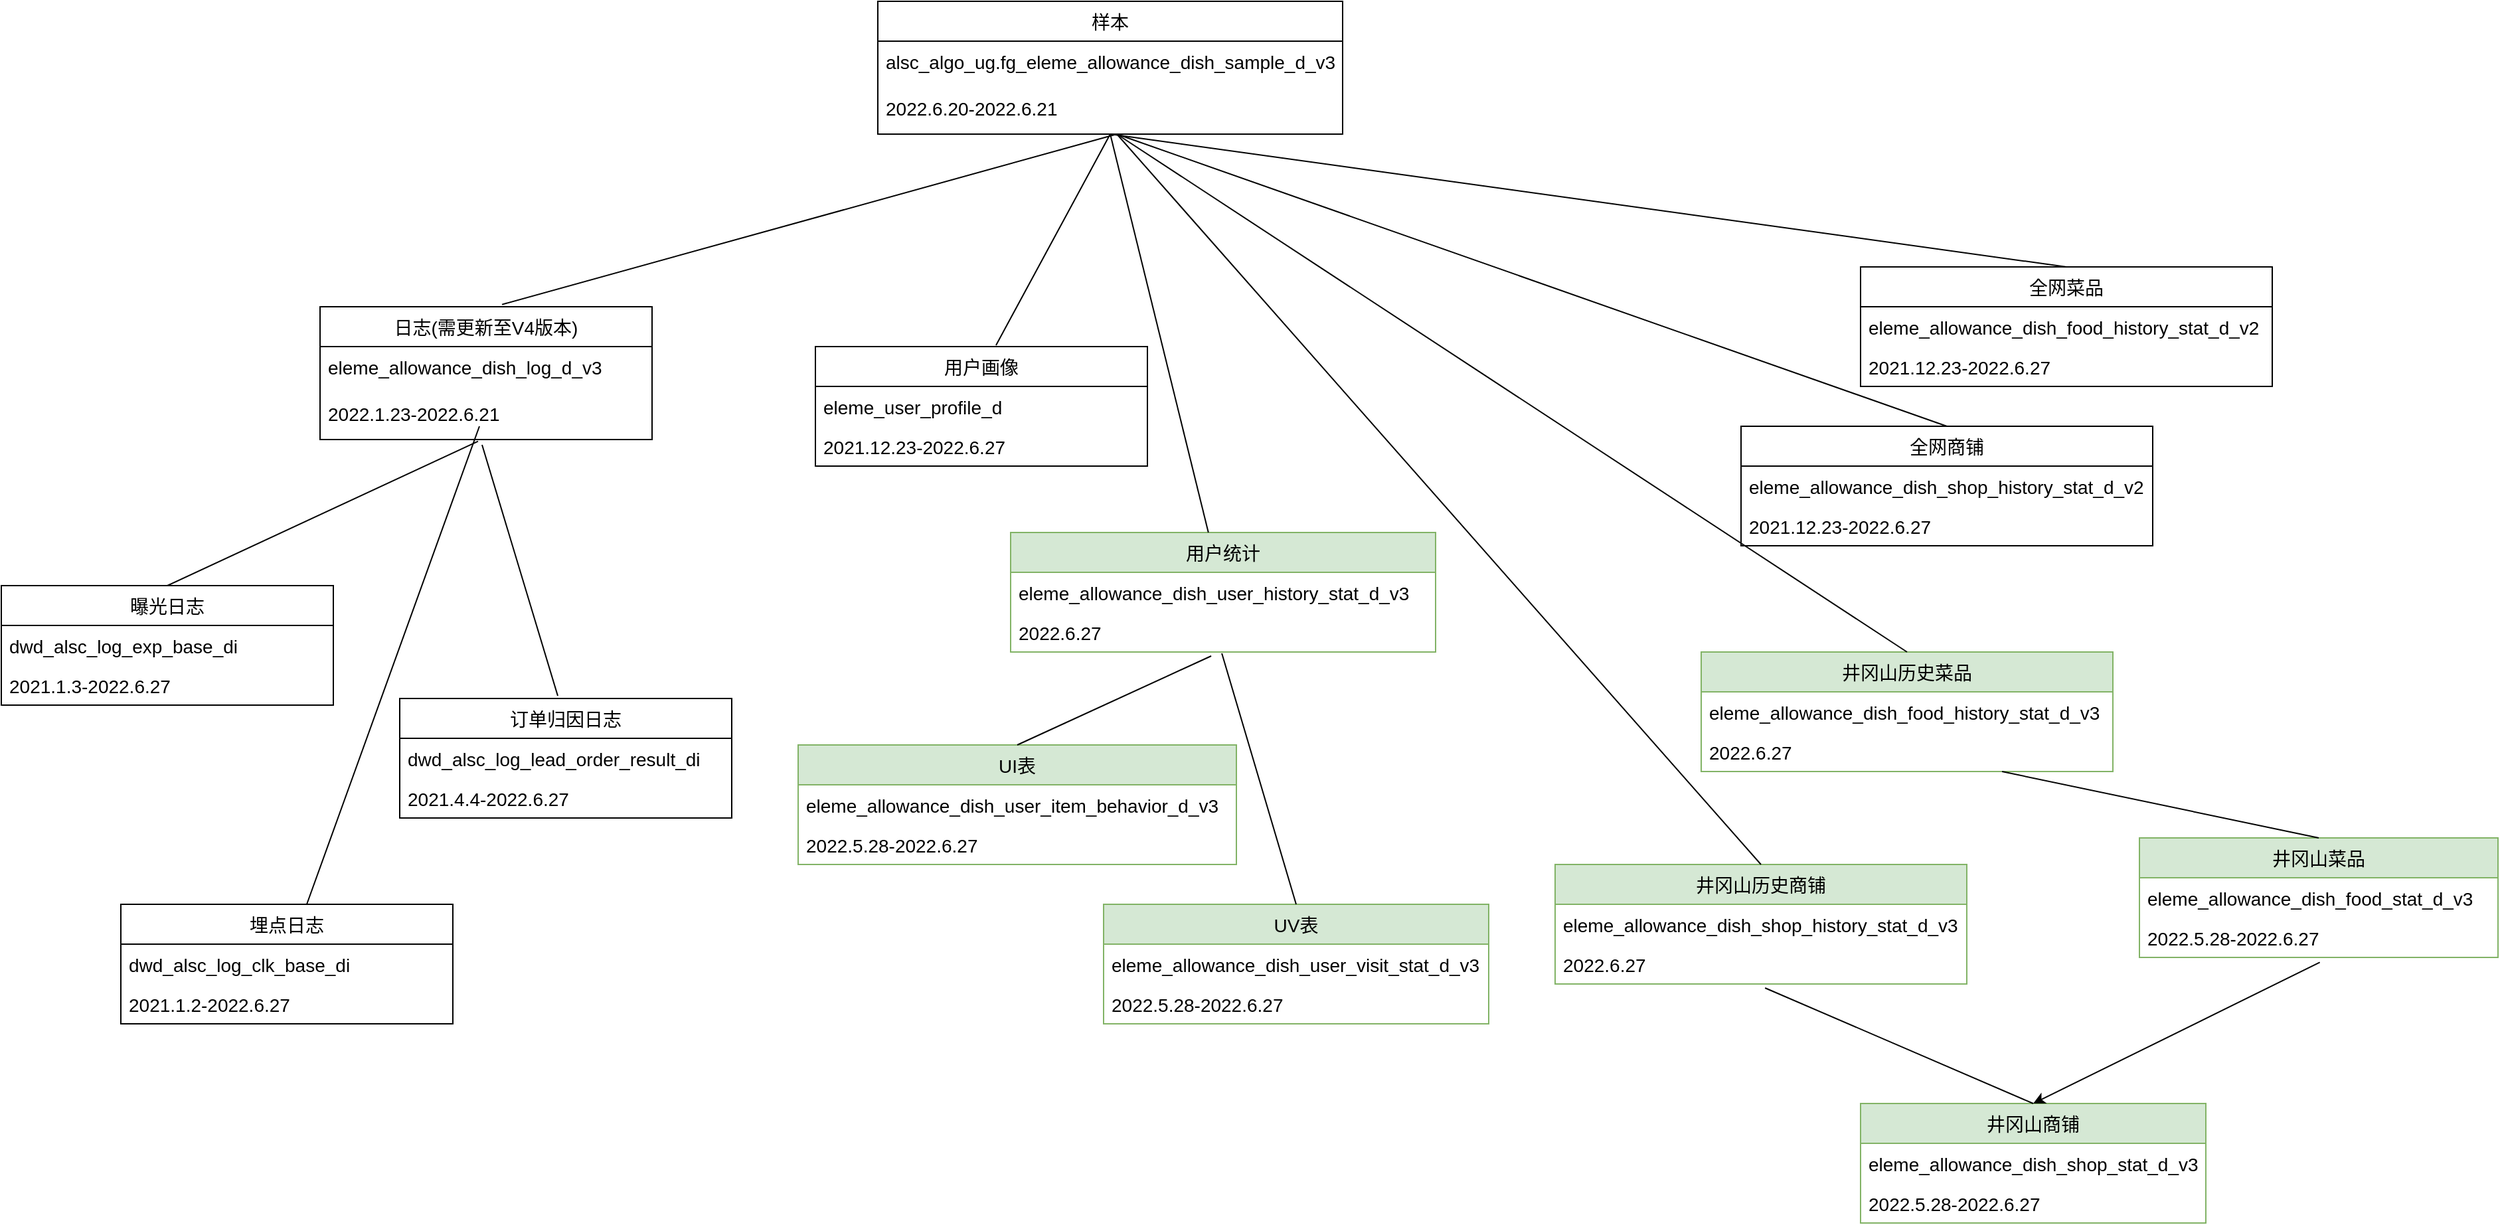 <mxfile version="20.0.3" type="github">
  <diagram id="B8uwFWocY-uwwRqm4x8P" name="Page-1">
    <mxGraphModel dx="2411" dy="882" grid="1" gridSize="10" guides="1" tooltips="1" connect="1" arrows="1" fold="1" page="1" pageScale="1" pageWidth="827" pageHeight="1169" math="0" shadow="0">
      <root>
        <mxCell id="0" />
        <mxCell id="1" parent="0" />
        <mxCell id="QJylgjxsBixMPj3OxCuE-1" value="日志(需更新至V4版本)" style="swimlane;fontStyle=0;childLayout=stackLayout;horizontal=1;startSize=30;horizontalStack=0;resizeParent=1;resizeParentMax=0;resizeLast=0;collapsible=1;marginBottom=0;fontSize=14;" parent="1" vertex="1">
          <mxGeometry x="40" y="244" width="250" height="100" as="geometry" />
        </mxCell>
        <mxCell id="QJylgjxsBixMPj3OxCuE-2" value="eleme_allowance_dish_log_d_v3" style="text;align=left;verticalAlign=middle;spacingLeft=4;spacingRight=4;overflow=hidden;points=[[0,0.5],[1,0.5]];portConstraint=eastwest;rotatable=0;fontSize=14;" parent="QJylgjxsBixMPj3OxCuE-1" vertex="1">
          <mxGeometry y="30" width="250" height="30" as="geometry" />
        </mxCell>
        <mxCell id="QJylgjxsBixMPj3OxCuE-3" value="2022.1.23-2022.6.21" style="text;align=left;verticalAlign=middle;spacingLeft=4;spacingRight=4;overflow=hidden;points=[[0,0.5],[1,0.5]];portConstraint=eastwest;rotatable=0;fontSize=14;" parent="QJylgjxsBixMPj3OxCuE-1" vertex="1">
          <mxGeometry y="60" width="250" height="40" as="geometry" />
        </mxCell>
        <mxCell id="QJylgjxsBixMPj3OxCuE-4" value="井冈山历史菜品" style="swimlane;fontStyle=0;childLayout=stackLayout;horizontal=1;startSize=30;horizontalStack=0;resizeParent=1;resizeParentMax=0;resizeLast=0;collapsible=1;marginBottom=0;fontSize=14;fillColor=#d5e8d4;strokeColor=#82b366;" parent="1" vertex="1">
          <mxGeometry x="1080" y="504" width="310" height="90" as="geometry" />
        </mxCell>
        <mxCell id="QJylgjxsBixMPj3OxCuE-5" value="eleme_allowance_dish_food_history_stat_d_v3" style="text;strokeColor=none;fillColor=none;align=left;verticalAlign=middle;spacingLeft=4;spacingRight=4;overflow=hidden;points=[[0,0.5],[1,0.5]];portConstraint=eastwest;rotatable=0;fontSize=14;" parent="QJylgjxsBixMPj3OxCuE-4" vertex="1">
          <mxGeometry y="30" width="310" height="30" as="geometry" />
        </mxCell>
        <mxCell id="QJylgjxsBixMPj3OxCuE-6" value="2022.6.27" style="text;strokeColor=none;fillColor=none;align=left;verticalAlign=middle;spacingLeft=4;spacingRight=4;overflow=hidden;points=[[0,0.5],[1,0.5]];portConstraint=eastwest;rotatable=0;fontSize=14;" parent="QJylgjxsBixMPj3OxCuE-4" vertex="1">
          <mxGeometry y="60" width="310" height="30" as="geometry" />
        </mxCell>
        <mxCell id="QJylgjxsBixMPj3OxCuE-7" value="" style="endArrow=none;html=1;rounded=0;exitX=0.548;exitY=-0.017;exitDx=0;exitDy=0;exitPerimeter=0;" parent="1" source="QJylgjxsBixMPj3OxCuE-1" edge="1">
          <mxGeometry width="50" height="50" relative="1" as="geometry">
            <mxPoint x="570" y="204" as="sourcePoint" />
            <mxPoint x="640" y="114" as="targetPoint" />
          </mxGeometry>
        </mxCell>
        <mxCell id="QJylgjxsBixMPj3OxCuE-8" value="曝光日志" style="swimlane;fontStyle=0;childLayout=stackLayout;horizontal=1;startSize=30;horizontalStack=0;resizeParent=1;resizeParentMax=0;resizeLast=0;collapsible=1;marginBottom=0;fontSize=14;" parent="1" vertex="1">
          <mxGeometry x="-200" y="454" width="250" height="90" as="geometry" />
        </mxCell>
        <mxCell id="QJylgjxsBixMPj3OxCuE-9" value="dwd_alsc_log_exp_base_di" style="text;align=left;verticalAlign=middle;spacingLeft=4;spacingRight=4;overflow=hidden;points=[[0,0.5],[1,0.5]];portConstraint=eastwest;rotatable=0;fontSize=14;" parent="QJylgjxsBixMPj3OxCuE-8" vertex="1">
          <mxGeometry y="30" width="250" height="30" as="geometry" />
        </mxCell>
        <mxCell id="QJylgjxsBixMPj3OxCuE-10" value="2021.1.3-2022.6.27" style="text;align=left;verticalAlign=middle;spacingLeft=4;spacingRight=4;overflow=hidden;points=[[0,0.5],[1,0.5]];portConstraint=eastwest;rotatable=0;fontSize=14;" parent="QJylgjxsBixMPj3OxCuE-8" vertex="1">
          <mxGeometry y="60" width="250" height="30" as="geometry" />
        </mxCell>
        <mxCell id="QJylgjxsBixMPj3OxCuE-12" value="订单归因日志" style="swimlane;fontStyle=0;childLayout=stackLayout;horizontal=1;startSize=30;horizontalStack=0;resizeParent=1;resizeParentMax=0;resizeLast=0;collapsible=1;marginBottom=0;fontSize=14;" parent="1" vertex="1">
          <mxGeometry x="100" y="539" width="250" height="90" as="geometry" />
        </mxCell>
        <mxCell id="QJylgjxsBixMPj3OxCuE-13" value="dwd_alsc_log_lead_order_result_di" style="text;align=left;verticalAlign=middle;spacingLeft=4;spacingRight=4;overflow=hidden;points=[[0,0.5],[1,0.5]];portConstraint=eastwest;rotatable=0;fontSize=14;" parent="QJylgjxsBixMPj3OxCuE-12" vertex="1">
          <mxGeometry y="30" width="250" height="30" as="geometry" />
        </mxCell>
        <mxCell id="QJylgjxsBixMPj3OxCuE-14" value="2021.4.4-2022.6.27" style="text;align=left;verticalAlign=middle;spacingLeft=4;spacingRight=4;overflow=hidden;points=[[0,0.5],[1,0.5]];portConstraint=eastwest;rotatable=0;fontSize=14;" parent="QJylgjxsBixMPj3OxCuE-12" vertex="1">
          <mxGeometry y="60" width="250" height="30" as="geometry" />
        </mxCell>
        <mxCell id="QJylgjxsBixMPj3OxCuE-15" value="埋点日志" style="swimlane;fontStyle=0;childLayout=stackLayout;horizontal=1;startSize=30;horizontalStack=0;resizeParent=1;resizeParentMax=0;resizeLast=0;collapsible=1;marginBottom=0;fontSize=14;" parent="1" vertex="1">
          <mxGeometry x="-110" y="694" width="250" height="90" as="geometry" />
        </mxCell>
        <mxCell id="QJylgjxsBixMPj3OxCuE-16" value="dwd_alsc_log_clk_base_di" style="text;align=left;verticalAlign=middle;spacingLeft=4;spacingRight=4;overflow=hidden;points=[[0,0.5],[1,0.5]];portConstraint=eastwest;rotatable=0;fontSize=14;" parent="QJylgjxsBixMPj3OxCuE-15" vertex="1">
          <mxGeometry y="30" width="250" height="30" as="geometry" />
        </mxCell>
        <mxCell id="QJylgjxsBixMPj3OxCuE-17" value="2021.1.2-2022.6.27" style="text;align=left;verticalAlign=middle;spacingLeft=4;spacingRight=4;overflow=hidden;points=[[0,0.5],[1,0.5]];portConstraint=eastwest;rotatable=0;fontSize=14;" parent="QJylgjxsBixMPj3OxCuE-15" vertex="1">
          <mxGeometry y="60" width="250" height="30" as="geometry" />
        </mxCell>
        <mxCell id="QJylgjxsBixMPj3OxCuE-18" value="" style="endArrow=none;html=1;rounded=0;entryX=0.476;entryY=1.033;entryDx=0;entryDy=0;entryPerimeter=0;exitX=0.5;exitY=0;exitDx=0;exitDy=0;" parent="1" source="QJylgjxsBixMPj3OxCuE-8" target="QJylgjxsBixMPj3OxCuE-3" edge="1">
          <mxGeometry width="50" height="50" relative="1" as="geometry">
            <mxPoint x="170" y="414" as="sourcePoint" />
            <mxPoint x="220" y="364" as="targetPoint" />
          </mxGeometry>
        </mxCell>
        <mxCell id="QJylgjxsBixMPj3OxCuE-19" value="" style="endArrow=none;html=1;rounded=0;exitX=0.56;exitY=0;exitDx=0;exitDy=0;exitPerimeter=0;" parent="1" source="QJylgjxsBixMPj3OxCuE-15" edge="1">
          <mxGeometry width="50" height="50" relative="1" as="geometry">
            <mxPoint x="130" y="424" as="sourcePoint" />
            <mxPoint x="160" y="334" as="targetPoint" />
          </mxGeometry>
        </mxCell>
        <mxCell id="QJylgjxsBixMPj3OxCuE-20" value="" style="endArrow=none;html=1;rounded=0;entryX=0.488;entryY=1.1;entryDx=0;entryDy=0;entryPerimeter=0;exitX=0.476;exitY=-0.022;exitDx=0;exitDy=0;exitPerimeter=0;" parent="1" source="QJylgjxsBixMPj3OxCuE-12" target="QJylgjxsBixMPj3OxCuE-3" edge="1">
          <mxGeometry width="50" height="50" relative="1" as="geometry">
            <mxPoint x="240" y="424" as="sourcePoint" />
            <mxPoint x="290" y="374" as="targetPoint" />
          </mxGeometry>
        </mxCell>
        <mxCell id="QJylgjxsBixMPj3OxCuE-21" value="" style="endArrow=none;html=1;rounded=0;entryX=0.5;entryY=1;entryDx=0;entryDy=0;exitX=0.544;exitY=-0.011;exitDx=0;exitDy=0;exitPerimeter=0;" parent="1" source="QJylgjxsBixMPj3OxCuE-22" edge="1">
          <mxGeometry width="50" height="50" relative="1" as="geometry">
            <mxPoint x="615" y="244" as="sourcePoint" />
            <mxPoint x="635" y="114" as="targetPoint" />
          </mxGeometry>
        </mxCell>
        <mxCell id="QJylgjxsBixMPj3OxCuE-22" value="用户画像" style="swimlane;fontStyle=0;childLayout=stackLayout;horizontal=1;startSize=30;horizontalStack=0;resizeParent=1;resizeParentMax=0;resizeLast=0;collapsible=1;marginBottom=0;fontSize=14;" parent="1" vertex="1">
          <mxGeometry x="413" y="274" width="250" height="90" as="geometry" />
        </mxCell>
        <mxCell id="QJylgjxsBixMPj3OxCuE-23" value="eleme_user_profile_d" style="text;strokeColor=none;fillColor=none;align=left;verticalAlign=middle;spacingLeft=4;spacingRight=4;overflow=hidden;points=[[0,0.5],[1,0.5]];portConstraint=eastwest;rotatable=0;fontSize=14;" parent="QJylgjxsBixMPj3OxCuE-22" vertex="1">
          <mxGeometry y="30" width="250" height="30" as="geometry" />
        </mxCell>
        <mxCell id="QJylgjxsBixMPj3OxCuE-24" value="2021.12.23-2022.6.27" style="text;strokeColor=none;fillColor=none;align=left;verticalAlign=middle;spacingLeft=4;spacingRight=4;overflow=hidden;points=[[0,0.5],[1,0.5]];portConstraint=eastwest;rotatable=0;fontSize=14;" parent="QJylgjxsBixMPj3OxCuE-22" vertex="1">
          <mxGeometry y="60" width="250" height="30" as="geometry" />
        </mxCell>
        <mxCell id="QJylgjxsBixMPj3OxCuE-25" value="用户统计" style="swimlane;fontStyle=0;childLayout=stackLayout;horizontal=1;startSize=30;horizontalStack=0;resizeParent=1;resizeParentMax=0;resizeLast=0;collapsible=1;marginBottom=0;fontSize=14;fillColor=#d5e8d4;strokeColor=#82b366;" parent="1" vertex="1">
          <mxGeometry x="560" y="414" width="320" height="90" as="geometry" />
        </mxCell>
        <mxCell id="QJylgjxsBixMPj3OxCuE-26" value="eleme_allowance_dish_user_history_stat_d_v3" style="text;strokeColor=none;fillColor=none;align=left;verticalAlign=middle;spacingLeft=4;spacingRight=4;overflow=hidden;points=[[0,0.5],[1,0.5]];portConstraint=eastwest;rotatable=0;fontSize=14;" parent="QJylgjxsBixMPj3OxCuE-25" vertex="1">
          <mxGeometry y="30" width="320" height="30" as="geometry" />
        </mxCell>
        <mxCell id="QJylgjxsBixMPj3OxCuE-27" value="2022.6.27" style="text;strokeColor=none;fillColor=none;align=left;verticalAlign=middle;spacingLeft=4;spacingRight=4;overflow=hidden;points=[[0,0.5],[1,0.5]];portConstraint=eastwest;rotatable=0;fontSize=14;" parent="QJylgjxsBixMPj3OxCuE-25" vertex="1">
          <mxGeometry y="60" width="320" height="30" as="geometry" />
        </mxCell>
        <mxCell id="QJylgjxsBixMPj3OxCuE-28" value="" style="endArrow=none;html=1;rounded=0;entryX=0.5;entryY=1;entryDx=0;entryDy=0;" parent="1" source="QJylgjxsBixMPj3OxCuE-25" edge="1">
          <mxGeometry width="50" height="50" relative="1" as="geometry">
            <mxPoint x="680" y="284" as="sourcePoint" />
            <mxPoint x="635" y="114" as="targetPoint" />
          </mxGeometry>
        </mxCell>
        <mxCell id="QJylgjxsBixMPj3OxCuE-29" value="UI表" style="swimlane;fontStyle=0;childLayout=stackLayout;horizontal=1;startSize=30;horizontalStack=0;resizeParent=1;resizeParentMax=0;resizeLast=0;collapsible=1;marginBottom=0;fontSize=14;fillColor=#d5e8d4;strokeColor=#82b366;" parent="1" vertex="1">
          <mxGeometry x="400" y="574" width="330" height="90" as="geometry" />
        </mxCell>
        <mxCell id="QJylgjxsBixMPj3OxCuE-30" value="eleme_allowance_dish_user_item_behavior_d_v3" style="text;strokeColor=none;fillColor=none;align=left;verticalAlign=middle;spacingLeft=4;spacingRight=4;overflow=hidden;points=[[0,0.5],[1,0.5]];portConstraint=eastwest;rotatable=0;fontSize=14;" parent="QJylgjxsBixMPj3OxCuE-29" vertex="1">
          <mxGeometry y="30" width="330" height="30" as="geometry" />
        </mxCell>
        <mxCell id="QJylgjxsBixMPj3OxCuE-31" value="2022.5.28-2022.6.27" style="text;strokeColor=none;fillColor=none;align=left;verticalAlign=middle;spacingLeft=4;spacingRight=4;overflow=hidden;points=[[0,0.5],[1,0.5]];portConstraint=eastwest;rotatable=0;fontSize=14;" parent="QJylgjxsBixMPj3OxCuE-29" vertex="1">
          <mxGeometry y="60" width="330" height="30" as="geometry" />
        </mxCell>
        <mxCell id="QJylgjxsBixMPj3OxCuE-32" value="UV表" style="swimlane;fontStyle=0;childLayout=stackLayout;horizontal=1;startSize=30;horizontalStack=0;resizeParent=1;resizeParentMax=0;resizeLast=0;collapsible=1;marginBottom=0;fontSize=14;fillColor=#d5e8d4;strokeColor=#82b366;" parent="1" vertex="1">
          <mxGeometry x="630" y="694" width="290" height="90" as="geometry" />
        </mxCell>
        <mxCell id="QJylgjxsBixMPj3OxCuE-33" value="eleme_allowance_dish_user_visit_stat_d_v3" style="text;strokeColor=none;fillColor=none;align=left;verticalAlign=middle;spacingLeft=4;spacingRight=4;overflow=hidden;points=[[0,0.5],[1,0.5]];portConstraint=eastwest;rotatable=0;fontSize=14;" parent="QJylgjxsBixMPj3OxCuE-32" vertex="1">
          <mxGeometry y="30" width="290" height="30" as="geometry" />
        </mxCell>
        <mxCell id="QJylgjxsBixMPj3OxCuE-34" value="2022.5.28-2022.6.27" style="text;strokeColor=none;fillColor=none;align=left;verticalAlign=middle;spacingLeft=4;spacingRight=4;overflow=hidden;points=[[0,0.5],[1,0.5]];portConstraint=eastwest;rotatable=0;fontSize=14;" parent="QJylgjxsBixMPj3OxCuE-32" vertex="1">
          <mxGeometry y="60" width="290" height="30" as="geometry" />
        </mxCell>
        <mxCell id="QJylgjxsBixMPj3OxCuE-35" value="" style="endArrow=none;html=1;rounded=0;entryX=0.472;entryY=1.1;entryDx=0;entryDy=0;entryPerimeter=0;exitX=0.5;exitY=0;exitDx=0;exitDy=0;" parent="1" source="QJylgjxsBixMPj3OxCuE-29" target="QJylgjxsBixMPj3OxCuE-27" edge="1">
          <mxGeometry width="50" height="50" relative="1" as="geometry">
            <mxPoint x="660" y="574" as="sourcePoint" />
            <mxPoint x="710" y="524" as="targetPoint" />
          </mxGeometry>
        </mxCell>
        <mxCell id="QJylgjxsBixMPj3OxCuE-36" value="" style="endArrow=none;html=1;rounded=0;entryX=0.497;entryY=1.033;entryDx=0;entryDy=0;entryPerimeter=0;exitX=0.5;exitY=0;exitDx=0;exitDy=0;" parent="1" source="QJylgjxsBixMPj3OxCuE-32" target="QJylgjxsBixMPj3OxCuE-27" edge="1">
          <mxGeometry width="50" height="50" relative="1" as="geometry">
            <mxPoint x="770" y="614" as="sourcePoint" />
            <mxPoint x="820" y="564" as="targetPoint" />
          </mxGeometry>
        </mxCell>
        <mxCell id="QJylgjxsBixMPj3OxCuE-37" value="井冈山历史商铺" style="swimlane;fontStyle=0;childLayout=stackLayout;horizontal=1;startSize=30;horizontalStack=0;resizeParent=1;resizeParentMax=0;resizeLast=0;collapsible=1;marginBottom=0;fontSize=14;fillColor=#d5e8d4;strokeColor=#82b366;" parent="1" vertex="1">
          <mxGeometry x="970" y="664" width="310" height="90" as="geometry" />
        </mxCell>
        <mxCell id="QJylgjxsBixMPj3OxCuE-38" value="eleme_allowance_dish_shop_history_stat_d_v3" style="text;strokeColor=none;fillColor=none;align=left;verticalAlign=middle;spacingLeft=4;spacingRight=4;overflow=hidden;points=[[0,0.5],[1,0.5]];portConstraint=eastwest;rotatable=0;fontSize=14;" parent="QJylgjxsBixMPj3OxCuE-37" vertex="1">
          <mxGeometry y="30" width="310" height="30" as="geometry" />
        </mxCell>
        <mxCell id="QJylgjxsBixMPj3OxCuE-39" value="2022.6.27" style="text;strokeColor=none;fillColor=none;align=left;verticalAlign=middle;spacingLeft=4;spacingRight=4;overflow=hidden;points=[[0,0.5],[1,0.5]];portConstraint=eastwest;rotatable=0;fontSize=14;" parent="QJylgjxsBixMPj3OxCuE-37" vertex="1">
          <mxGeometry y="60" width="310" height="30" as="geometry" />
        </mxCell>
        <mxCell id="QJylgjxsBixMPj3OxCuE-40" value="全网菜品" style="swimlane;fontStyle=0;childLayout=stackLayout;horizontal=1;startSize=30;horizontalStack=0;resizeParent=1;resizeParentMax=0;resizeLast=0;collapsible=1;marginBottom=0;fontSize=14;" parent="1" vertex="1">
          <mxGeometry x="1200" y="214" width="310" height="90" as="geometry" />
        </mxCell>
        <mxCell id="QJylgjxsBixMPj3OxCuE-41" value="eleme_allowance_dish_food_history_stat_d_v2" style="text;strokeColor=none;fillColor=none;align=left;verticalAlign=middle;spacingLeft=4;spacingRight=4;overflow=hidden;points=[[0,0.5],[1,0.5]];portConstraint=eastwest;rotatable=0;fontSize=14;" parent="QJylgjxsBixMPj3OxCuE-40" vertex="1">
          <mxGeometry y="30" width="310" height="30" as="geometry" />
        </mxCell>
        <mxCell id="QJylgjxsBixMPj3OxCuE-42" value="2021.12.23-2022.6.27" style="text;strokeColor=none;fillColor=none;align=left;verticalAlign=middle;spacingLeft=4;spacingRight=4;overflow=hidden;points=[[0,0.5],[1,0.5]];portConstraint=eastwest;rotatable=0;fontSize=14;" parent="QJylgjxsBixMPj3OxCuE-40" vertex="1">
          <mxGeometry y="60" width="310" height="30" as="geometry" />
        </mxCell>
        <mxCell id="QJylgjxsBixMPj3OxCuE-43" value="全网商铺" style="swimlane;fontStyle=0;childLayout=stackLayout;horizontal=1;startSize=30;horizontalStack=0;resizeParent=1;resizeParentMax=0;resizeLast=0;collapsible=1;marginBottom=0;fontSize=14;" parent="1" vertex="1">
          <mxGeometry x="1110" y="334" width="310" height="90" as="geometry" />
        </mxCell>
        <mxCell id="QJylgjxsBixMPj3OxCuE-44" value="eleme_allowance_dish_shop_history_stat_d_v2" style="text;align=left;verticalAlign=middle;spacingLeft=4;spacingRight=4;overflow=hidden;points=[[0,0.5],[1,0.5]];portConstraint=eastwest;rotatable=0;fontSize=14;" parent="QJylgjxsBixMPj3OxCuE-43" vertex="1">
          <mxGeometry y="30" width="310" height="30" as="geometry" />
        </mxCell>
        <mxCell id="QJylgjxsBixMPj3OxCuE-45" value="2021.12.23-2022.6.27" style="text;strokeColor=none;fillColor=none;align=left;verticalAlign=middle;spacingLeft=4;spacingRight=4;overflow=hidden;points=[[0,0.5],[1,0.5]];portConstraint=eastwest;rotatable=0;fontSize=14;" parent="QJylgjxsBixMPj3OxCuE-43" vertex="1">
          <mxGeometry y="60" width="310" height="30" as="geometry" />
        </mxCell>
        <mxCell id="QJylgjxsBixMPj3OxCuE-46" value="" style="endArrow=none;html=1;rounded=0;entryX=0.5;entryY=0;entryDx=0;entryDy=0;exitX=0.5;exitY=1;exitDx=0;exitDy=0;" parent="1" target="QJylgjxsBixMPj3OxCuE-40" edge="1">
          <mxGeometry width="50" height="50" relative="1" as="geometry">
            <mxPoint x="635" y="114" as="sourcePoint" />
            <mxPoint x="860" y="244" as="targetPoint" />
          </mxGeometry>
        </mxCell>
        <mxCell id="QJylgjxsBixMPj3OxCuE-47" value="" style="endArrow=none;html=1;rounded=0;exitX=0.5;exitY=0;exitDx=0;exitDy=0;" parent="1" source="QJylgjxsBixMPj3OxCuE-43" edge="1">
          <mxGeometry width="50" height="50" relative="1" as="geometry">
            <mxPoint x="750" y="334" as="sourcePoint" />
            <mxPoint x="640" y="114" as="targetPoint" />
          </mxGeometry>
        </mxCell>
        <mxCell id="QJylgjxsBixMPj3OxCuE-48" value="" style="endArrow=none;html=1;rounded=0;exitX=0.5;exitY=0;exitDx=0;exitDy=0;" parent="1" source="QJylgjxsBixMPj3OxCuE-4" edge="1">
          <mxGeometry width="50" height="50" relative="1" as="geometry">
            <mxPoint x="730" y="304" as="sourcePoint" />
            <mxPoint x="640" y="114" as="targetPoint" />
          </mxGeometry>
        </mxCell>
        <mxCell id="QJylgjxsBixMPj3OxCuE-49" value="" style="endArrow=none;html=1;rounded=0;exitX=0.5;exitY=0;exitDx=0;exitDy=0;" parent="1" source="QJylgjxsBixMPj3OxCuE-37" edge="1">
          <mxGeometry width="50" height="50" relative="1" as="geometry">
            <mxPoint x="750" y="394" as="sourcePoint" />
            <mxPoint x="640" y="114" as="targetPoint" />
          </mxGeometry>
        </mxCell>
        <mxCell id="QJylgjxsBixMPj3OxCuE-50" value="井冈山菜品" style="swimlane;fontStyle=0;childLayout=stackLayout;horizontal=1;startSize=30;horizontalStack=0;resizeParent=1;resizeParentMax=0;resizeLast=0;collapsible=1;marginBottom=0;fontSize=14;fillColor=#d5e8d4;strokeColor=#82b366;" parent="1" vertex="1">
          <mxGeometry x="1410" y="644" width="270" height="90" as="geometry" />
        </mxCell>
        <mxCell id="QJylgjxsBixMPj3OxCuE-51" value="eleme_allowance_dish_food_stat_d_v3" style="text;strokeColor=none;fillColor=none;align=left;verticalAlign=middle;spacingLeft=4;spacingRight=4;overflow=hidden;points=[[0,0.5],[1,0.5]];portConstraint=eastwest;rotatable=0;fontSize=14;" parent="QJylgjxsBixMPj3OxCuE-50" vertex="1">
          <mxGeometry y="30" width="270" height="30" as="geometry" />
        </mxCell>
        <mxCell id="QJylgjxsBixMPj3OxCuE-52" value="2022.5.28-2022.6.27" style="text;strokeColor=none;fillColor=none;align=left;verticalAlign=middle;spacingLeft=4;spacingRight=4;overflow=hidden;points=[[0,0.5],[1,0.5]];portConstraint=eastwest;rotatable=0;fontSize=14;" parent="QJylgjxsBixMPj3OxCuE-50" vertex="1">
          <mxGeometry y="60" width="270" height="30" as="geometry" />
        </mxCell>
        <mxCell id="QJylgjxsBixMPj3OxCuE-54" value="井冈山商铺" style="swimlane;fontStyle=0;childLayout=stackLayout;horizontal=1;startSize=30;horizontalStack=0;resizeParent=1;resizeParentMax=0;resizeLast=0;collapsible=1;marginBottom=0;fontSize=14;fillColor=#d5e8d4;strokeColor=#82b366;" parent="1" vertex="1">
          <mxGeometry x="1200" y="844" width="260" height="90" as="geometry" />
        </mxCell>
        <mxCell id="QJylgjxsBixMPj3OxCuE-55" value="eleme_allowance_dish_shop_stat_d_v3" style="text;strokeColor=none;fillColor=none;align=left;verticalAlign=middle;spacingLeft=4;spacingRight=4;overflow=hidden;points=[[0,0.5],[1,0.5]];portConstraint=eastwest;rotatable=0;fontSize=14;" parent="QJylgjxsBixMPj3OxCuE-54" vertex="1">
          <mxGeometry y="30" width="260" height="30" as="geometry" />
        </mxCell>
        <mxCell id="QJylgjxsBixMPj3OxCuE-56" value="2022.5.28-2022.6.27" style="text;strokeColor=none;fillColor=none;align=left;verticalAlign=middle;spacingLeft=4;spacingRight=4;overflow=hidden;points=[[0,0.5],[1,0.5]];portConstraint=eastwest;rotatable=0;fontSize=14;" parent="QJylgjxsBixMPj3OxCuE-54" vertex="1">
          <mxGeometry y="60" width="260" height="30" as="geometry" />
        </mxCell>
        <mxCell id="QJylgjxsBixMPj3OxCuE-57" value="" style="endArrow=none;html=1;rounded=0;exitX=0.5;exitY=0;exitDx=0;exitDy=0;" parent="1" source="QJylgjxsBixMPj3OxCuE-50" target="QJylgjxsBixMPj3OxCuE-6" edge="1">
          <mxGeometry width="50" height="50" relative="1" as="geometry">
            <mxPoint x="1290" y="654" as="sourcePoint" />
            <mxPoint x="1340" y="604" as="targetPoint" />
          </mxGeometry>
        </mxCell>
        <mxCell id="QJylgjxsBixMPj3OxCuE-58" value="" style="endArrow=none;html=1;rounded=0;entryX=0.51;entryY=1.1;entryDx=0;entryDy=0;entryPerimeter=0;exitX=0.5;exitY=0;exitDx=0;exitDy=0;" parent="1" source="QJylgjxsBixMPj3OxCuE-54" target="QJylgjxsBixMPj3OxCuE-39" edge="1">
          <mxGeometry width="50" height="50" relative="1" as="geometry">
            <mxPoint x="1110" y="804" as="sourcePoint" />
            <mxPoint x="1160" y="754" as="targetPoint" />
          </mxGeometry>
        </mxCell>
        <mxCell id="QJylgjxsBixMPj3OxCuE-59" value="" style="endArrow=classic;html=1;rounded=0;entryX=0.5;entryY=0;entryDx=0;entryDy=0;exitX=0.503;exitY=1.123;exitDx=0;exitDy=0;exitPerimeter=0;" parent="1" source="QJylgjxsBixMPj3OxCuE-52" target="QJylgjxsBixMPj3OxCuE-54" edge="1">
          <mxGeometry width="50" height="50" relative="1" as="geometry">
            <mxPoint x="1536.36" y="764.75" as="sourcePoint" />
            <mxPoint x="1590" y="684" as="targetPoint" />
          </mxGeometry>
        </mxCell>
        <mxCell id="QJylgjxsBixMPj3OxCuE-60" value="样本" style="swimlane;fontStyle=0;childLayout=stackLayout;horizontal=1;startSize=30;horizontalStack=0;resizeParent=1;resizeParentMax=0;resizeLast=0;collapsible=1;marginBottom=0;fontSize=14;" parent="1" vertex="1">
          <mxGeometry x="460" y="14" width="350" height="100" as="geometry" />
        </mxCell>
        <mxCell id="QJylgjxsBixMPj3OxCuE-61" value="alsc_algo_ug.fg_eleme_allowance_dish_sample_d_v3" style="text;strokeColor=none;fillColor=none;align=left;verticalAlign=middle;spacingLeft=4;spacingRight=4;overflow=hidden;points=[[0,0.5],[1,0.5]];portConstraint=eastwest;rotatable=0;fontSize=14;" parent="QJylgjxsBixMPj3OxCuE-60" vertex="1">
          <mxGeometry y="30" width="350" height="30" as="geometry" />
        </mxCell>
        <mxCell id="QJylgjxsBixMPj3OxCuE-62" value="2022.6.20-2022.6.21" style="text;strokeColor=none;fillColor=none;align=left;verticalAlign=middle;spacingLeft=4;spacingRight=4;overflow=hidden;points=[[0,0.5],[1,0.5]];portConstraint=eastwest;rotatable=0;fontSize=14;" parent="QJylgjxsBixMPj3OxCuE-60" vertex="1">
          <mxGeometry y="60" width="350" height="40" as="geometry" />
        </mxCell>
      </root>
    </mxGraphModel>
  </diagram>
</mxfile>
